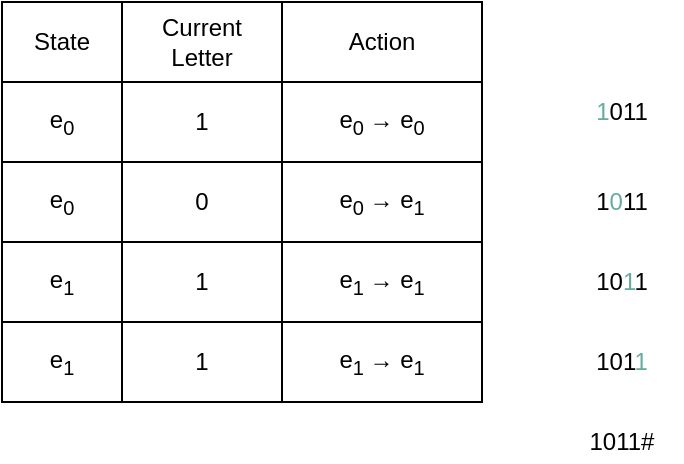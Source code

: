 <mxfile version="26.0.9">
  <diagram name="Page-1" id="nvBOUb6vzrMvl7PBq51F">
    <mxGraphModel dx="557" dy="360" grid="1" gridSize="10" guides="1" tooltips="1" connect="1" arrows="1" fold="1" page="1" pageScale="1" pageWidth="570" pageHeight="940" math="0" shadow="0">
      <root>
        <mxCell id="0" />
        <mxCell id="1" parent="0" />
        <mxCell id="5zu1tHsaoW-0XTZUQdul-1" value="" style="shape=table;startSize=0;container=1;collapsible=0;childLayout=tableLayout;fillColor=none;" vertex="1" parent="1">
          <mxGeometry x="200" y="160" width="240" height="200" as="geometry" />
        </mxCell>
        <mxCell id="5zu1tHsaoW-0XTZUQdul-2" value="" style="shape=tableRow;horizontal=0;startSize=0;swimlaneHead=0;swimlaneBody=0;strokeColor=inherit;top=0;left=0;bottom=0;right=0;collapsible=0;dropTarget=0;fillColor=none;points=[[0,0.5],[1,0.5]];portConstraint=eastwest;" vertex="1" parent="5zu1tHsaoW-0XTZUQdul-1">
          <mxGeometry width="240" height="40" as="geometry" />
        </mxCell>
        <mxCell id="5zu1tHsaoW-0XTZUQdul-3" value="State" style="shape=partialRectangle;html=1;whiteSpace=wrap;connectable=0;strokeColor=inherit;overflow=hidden;fillColor=none;top=0;left=0;bottom=0;right=0;pointerEvents=1;" vertex="1" parent="5zu1tHsaoW-0XTZUQdul-2">
          <mxGeometry width="60" height="40" as="geometry">
            <mxRectangle width="60" height="40" as="alternateBounds" />
          </mxGeometry>
        </mxCell>
        <mxCell id="5zu1tHsaoW-0XTZUQdul-4" value="Current&lt;div&gt;Letter&lt;/div&gt;" style="shape=partialRectangle;html=1;whiteSpace=wrap;connectable=0;strokeColor=inherit;overflow=hidden;fillColor=none;top=0;left=0;bottom=0;right=0;pointerEvents=1;" vertex="1" parent="5zu1tHsaoW-0XTZUQdul-2">
          <mxGeometry x="60" width="80" height="40" as="geometry">
            <mxRectangle width="80" height="40" as="alternateBounds" />
          </mxGeometry>
        </mxCell>
        <mxCell id="5zu1tHsaoW-0XTZUQdul-5" value="Action" style="shape=partialRectangle;html=1;whiteSpace=wrap;connectable=0;strokeColor=inherit;overflow=hidden;fillColor=none;top=0;left=0;bottom=0;right=0;pointerEvents=1;" vertex="1" parent="5zu1tHsaoW-0XTZUQdul-2">
          <mxGeometry x="140" width="100" height="40" as="geometry">
            <mxRectangle width="100" height="40" as="alternateBounds" />
          </mxGeometry>
        </mxCell>
        <mxCell id="5zu1tHsaoW-0XTZUQdul-6" value="" style="shape=tableRow;horizontal=0;startSize=0;swimlaneHead=0;swimlaneBody=0;strokeColor=inherit;top=0;left=0;bottom=0;right=0;collapsible=0;dropTarget=0;fillColor=none;points=[[0,0.5],[1,0.5]];portConstraint=eastwest;" vertex="1" parent="5zu1tHsaoW-0XTZUQdul-1">
          <mxGeometry y="40" width="240" height="40" as="geometry" />
        </mxCell>
        <mxCell id="5zu1tHsaoW-0XTZUQdul-7" value="e&lt;sub&gt;0&lt;/sub&gt;" style="shape=partialRectangle;html=1;whiteSpace=wrap;connectable=0;strokeColor=inherit;overflow=hidden;fillColor=none;top=0;left=0;bottom=0;right=0;pointerEvents=1;" vertex="1" parent="5zu1tHsaoW-0XTZUQdul-6">
          <mxGeometry width="60" height="40" as="geometry">
            <mxRectangle width="60" height="40" as="alternateBounds" />
          </mxGeometry>
        </mxCell>
        <mxCell id="5zu1tHsaoW-0XTZUQdul-8" value="1" style="shape=partialRectangle;html=1;whiteSpace=wrap;connectable=0;strokeColor=inherit;overflow=hidden;fillColor=none;top=0;left=0;bottom=0;right=0;pointerEvents=1;" vertex="1" parent="5zu1tHsaoW-0XTZUQdul-6">
          <mxGeometry x="60" width="80" height="40" as="geometry">
            <mxRectangle width="80" height="40" as="alternateBounds" />
          </mxGeometry>
        </mxCell>
        <mxCell id="5zu1tHsaoW-0XTZUQdul-9" value="&lt;div style=&quot;text-align: center;&quot;&gt;&lt;span style=&quot;color: light-dark(rgb(0, 0, 0), rgb(255, 255, 255)); background-color: transparent;&quot;&gt;e&lt;/span&gt;&lt;sub style=&quot;color: light-dark(rgb(0, 0, 0), rgb(255, 255, 255)); background-color: transparent;&quot;&gt;0&amp;nbsp;&lt;/sub&gt;&lt;span style=&quot;background-color: transparent; text-align: center;&quot;&gt;→&amp;nbsp;&lt;/span&gt;&lt;span style=&quot;background-color: transparent; color: light-dark(rgb(0, 0, 0), rgb(255, 255, 255));&quot;&gt;e&lt;/span&gt;&lt;sub style=&quot;background-color: transparent; color: light-dark(rgb(0, 0, 0), rgb(255, 255, 255));&quot;&gt;0&lt;/sub&gt;&lt;br&gt;&lt;/div&gt;" style="shape=partialRectangle;html=1;whiteSpace=wrap;connectable=0;strokeColor=inherit;overflow=hidden;fillColor=none;top=0;left=0;bottom=0;right=0;pointerEvents=1;" vertex="1" parent="5zu1tHsaoW-0XTZUQdul-6">
          <mxGeometry x="140" width="100" height="40" as="geometry">
            <mxRectangle width="100" height="40" as="alternateBounds" />
          </mxGeometry>
        </mxCell>
        <mxCell id="5zu1tHsaoW-0XTZUQdul-10" value="" style="shape=tableRow;horizontal=0;startSize=0;swimlaneHead=0;swimlaneBody=0;strokeColor=inherit;top=0;left=0;bottom=0;right=0;collapsible=0;dropTarget=0;fillColor=none;points=[[0,0.5],[1,0.5]];portConstraint=eastwest;" vertex="1" parent="5zu1tHsaoW-0XTZUQdul-1">
          <mxGeometry y="80" width="240" height="40" as="geometry" />
        </mxCell>
        <mxCell id="5zu1tHsaoW-0XTZUQdul-11" value="e&lt;sub&gt;0&lt;/sub&gt;" style="shape=partialRectangle;html=1;whiteSpace=wrap;connectable=0;strokeColor=inherit;overflow=hidden;fillColor=none;top=0;left=0;bottom=0;right=0;pointerEvents=1;" vertex="1" parent="5zu1tHsaoW-0XTZUQdul-10">
          <mxGeometry width="60" height="40" as="geometry">
            <mxRectangle width="60" height="40" as="alternateBounds" />
          </mxGeometry>
        </mxCell>
        <mxCell id="5zu1tHsaoW-0XTZUQdul-12" value="0" style="shape=partialRectangle;html=1;whiteSpace=wrap;connectable=0;strokeColor=inherit;overflow=hidden;fillColor=none;top=0;left=0;bottom=0;right=0;pointerEvents=1;" vertex="1" parent="5zu1tHsaoW-0XTZUQdul-10">
          <mxGeometry x="60" width="80" height="40" as="geometry">
            <mxRectangle width="80" height="40" as="alternateBounds" />
          </mxGeometry>
        </mxCell>
        <mxCell id="5zu1tHsaoW-0XTZUQdul-13" value="&lt;span style=&quot;color: light-dark(rgb(0, 0, 0), rgb(255, 255, 255)); background-color: transparent;&quot;&gt;e&lt;/span&gt;&lt;sub style=&quot;color: light-dark(rgb(0, 0, 0), rgb(255, 255, 255)); background-color: transparent;&quot;&gt;0&amp;nbsp;&lt;/sub&gt;&lt;span style=&quot;background-color: transparent;&quot;&gt;→&amp;nbsp;&lt;/span&gt;&lt;span style=&quot;color: light-dark(rgb(0, 0, 0), rgb(255, 255, 255)); background-color: transparent;&quot;&gt;e&lt;/span&gt;&lt;sub style=&quot;color: light-dark(rgb(0, 0, 0), rgb(255, 255, 255)); background-color: transparent;&quot;&gt;1&lt;/sub&gt;" style="shape=partialRectangle;html=1;whiteSpace=wrap;connectable=0;strokeColor=inherit;overflow=hidden;fillColor=none;top=0;left=0;bottom=0;right=0;pointerEvents=1;" vertex="1" parent="5zu1tHsaoW-0XTZUQdul-10">
          <mxGeometry x="140" width="100" height="40" as="geometry">
            <mxRectangle width="100" height="40" as="alternateBounds" />
          </mxGeometry>
        </mxCell>
        <mxCell id="5zu1tHsaoW-0XTZUQdul-14" value="" style="shape=tableRow;horizontal=0;startSize=0;swimlaneHead=0;swimlaneBody=0;strokeColor=inherit;top=0;left=0;bottom=0;right=0;collapsible=0;dropTarget=0;fillColor=none;points=[[0,0.5],[1,0.5]];portConstraint=eastwest;" vertex="1" parent="5zu1tHsaoW-0XTZUQdul-1">
          <mxGeometry y="120" width="240" height="40" as="geometry" />
        </mxCell>
        <mxCell id="5zu1tHsaoW-0XTZUQdul-15" value="e&lt;sub&gt;1&lt;/sub&gt;" style="shape=partialRectangle;html=1;whiteSpace=wrap;connectable=0;strokeColor=inherit;overflow=hidden;fillColor=none;top=0;left=0;bottom=0;right=0;pointerEvents=1;" vertex="1" parent="5zu1tHsaoW-0XTZUQdul-14">
          <mxGeometry width="60" height="40" as="geometry">
            <mxRectangle width="60" height="40" as="alternateBounds" />
          </mxGeometry>
        </mxCell>
        <mxCell id="5zu1tHsaoW-0XTZUQdul-16" value="1" style="shape=partialRectangle;html=1;whiteSpace=wrap;connectable=0;strokeColor=inherit;overflow=hidden;fillColor=none;top=0;left=0;bottom=0;right=0;pointerEvents=1;" vertex="1" parent="5zu1tHsaoW-0XTZUQdul-14">
          <mxGeometry x="60" width="80" height="40" as="geometry">
            <mxRectangle width="80" height="40" as="alternateBounds" />
          </mxGeometry>
        </mxCell>
        <mxCell id="5zu1tHsaoW-0XTZUQdul-17" value="&lt;span style=&quot;color: light-dark(rgb(0, 0, 0), rgb(255, 255, 255)); background-color: transparent;&quot;&gt;e&lt;/span&gt;&lt;sub style=&quot;color: light-dark(rgb(0, 0, 0), rgb(255, 255, 255)); background-color: transparent;&quot;&gt;1&amp;nbsp;&lt;/sub&gt;&lt;span style=&quot;background-color: transparent;&quot;&gt;→&amp;nbsp;&lt;/span&gt;&lt;span style=&quot;color: light-dark(rgb(0, 0, 0), rgb(255, 255, 255)); background-color: transparent;&quot;&gt;e&lt;/span&gt;&lt;sub style=&quot;color: light-dark(rgb(0, 0, 0), rgb(255, 255, 255)); background-color: transparent;&quot;&gt;1&lt;/sub&gt;" style="shape=partialRectangle;html=1;whiteSpace=wrap;connectable=0;strokeColor=inherit;overflow=hidden;fillColor=none;top=0;left=0;bottom=0;right=0;pointerEvents=1;" vertex="1" parent="5zu1tHsaoW-0XTZUQdul-14">
          <mxGeometry x="140" width="100" height="40" as="geometry">
            <mxRectangle width="100" height="40" as="alternateBounds" />
          </mxGeometry>
        </mxCell>
        <mxCell id="5zu1tHsaoW-0XTZUQdul-18" value="" style="shape=tableRow;horizontal=0;startSize=0;swimlaneHead=0;swimlaneBody=0;strokeColor=inherit;top=0;left=0;bottom=0;right=0;collapsible=0;dropTarget=0;fillColor=none;points=[[0,0.5],[1,0.5]];portConstraint=eastwest;" vertex="1" parent="5zu1tHsaoW-0XTZUQdul-1">
          <mxGeometry y="160" width="240" height="40" as="geometry" />
        </mxCell>
        <mxCell id="5zu1tHsaoW-0XTZUQdul-19" value="e&lt;sub&gt;1&lt;/sub&gt;" style="shape=partialRectangle;html=1;whiteSpace=wrap;connectable=0;strokeColor=inherit;overflow=hidden;fillColor=none;top=0;left=0;bottom=0;right=0;pointerEvents=1;" vertex="1" parent="5zu1tHsaoW-0XTZUQdul-18">
          <mxGeometry width="60" height="40" as="geometry">
            <mxRectangle width="60" height="40" as="alternateBounds" />
          </mxGeometry>
        </mxCell>
        <mxCell id="5zu1tHsaoW-0XTZUQdul-20" value="1" style="shape=partialRectangle;html=1;whiteSpace=wrap;connectable=0;strokeColor=inherit;overflow=hidden;fillColor=none;top=0;left=0;bottom=0;right=0;pointerEvents=1;" vertex="1" parent="5zu1tHsaoW-0XTZUQdul-18">
          <mxGeometry x="60" width="80" height="40" as="geometry">
            <mxRectangle width="80" height="40" as="alternateBounds" />
          </mxGeometry>
        </mxCell>
        <mxCell id="5zu1tHsaoW-0XTZUQdul-21" value="&lt;span style=&quot;color: light-dark(rgb(0, 0, 0), rgb(255, 255, 255)); background-color: transparent;&quot;&gt;e&lt;/span&gt;&lt;sub style=&quot;color: light-dark(rgb(0, 0, 0), rgb(255, 255, 255)); background-color: transparent;&quot;&gt;1&amp;nbsp;&lt;/sub&gt;&lt;span style=&quot;background-color: transparent;&quot;&gt;→&amp;nbsp;&lt;/span&gt;&lt;span style=&quot;color: light-dark(rgb(0, 0, 0), rgb(255, 255, 255)); background-color: transparent;&quot;&gt;e&lt;/span&gt;&lt;sub style=&quot;color: light-dark(rgb(0, 0, 0), rgb(255, 255, 255)); background-color: transparent;&quot;&gt;1&lt;/sub&gt;" style="shape=partialRectangle;html=1;whiteSpace=wrap;connectable=0;strokeColor=inherit;overflow=hidden;fillColor=none;top=0;left=0;bottom=0;right=0;pointerEvents=1;" vertex="1" parent="5zu1tHsaoW-0XTZUQdul-18">
          <mxGeometry x="140" width="100" height="40" as="geometry">
            <mxRectangle width="100" height="40" as="alternateBounds" />
          </mxGeometry>
        </mxCell>
        <mxCell id="5zu1tHsaoW-0XTZUQdul-22" value="&lt;font style=&quot;color: rgb(103, 171, 159);&quot;&gt;1&lt;/font&gt;011" style="text;html=1;align=center;verticalAlign=middle;whiteSpace=wrap;rounded=0;" vertex="1" parent="1">
          <mxGeometry x="480" y="200" width="60" height="30" as="geometry" />
        </mxCell>
        <mxCell id="5zu1tHsaoW-0XTZUQdul-23" value="&lt;font style=&quot;color: rgb(0, 0, 0);&quot;&gt;1&lt;/font&gt;&lt;font style=&quot;color: rgb(103, 171, 159);&quot;&gt;0&lt;/font&gt;11" style="text;html=1;align=center;verticalAlign=middle;whiteSpace=wrap;rounded=0;" vertex="1" parent="1">
          <mxGeometry x="480" y="245" width="60" height="30" as="geometry" />
        </mxCell>
        <mxCell id="5zu1tHsaoW-0XTZUQdul-24" value="&lt;font style=&quot;color: rgb(0, 0, 0);&quot;&gt;1&lt;/font&gt;&lt;font style=&quot;color: rgb(103, 171, 159);&quot;&gt;&lt;span style=&quot;color: rgb(0, 0, 0);&quot;&gt;0&lt;/span&gt;1&lt;/font&gt;1" style="text;html=1;align=center;verticalAlign=middle;whiteSpace=wrap;rounded=0;" vertex="1" parent="1">
          <mxGeometry x="480" y="285" width="60" height="30" as="geometry" />
        </mxCell>
        <mxCell id="5zu1tHsaoW-0XTZUQdul-25" value="&lt;font style=&quot;color: rgb(0, 0, 0);&quot;&gt;1&lt;/font&gt;&lt;font style=&quot;color: rgb(103, 171, 159);&quot;&gt;&lt;span style=&quot;color: rgb(0, 0, 0);&quot;&gt;0&lt;/span&gt;&lt;/font&gt;1&lt;font style=&quot;color: rgb(103, 171, 159);&quot;&gt;1&lt;/font&gt;" style="text;html=1;align=center;verticalAlign=middle;whiteSpace=wrap;rounded=0;" vertex="1" parent="1">
          <mxGeometry x="480" y="325" width="60" height="30" as="geometry" />
        </mxCell>
        <mxCell id="5zu1tHsaoW-0XTZUQdul-26" value="1011#" style="text;html=1;align=center;verticalAlign=middle;whiteSpace=wrap;rounded=0;" vertex="1" parent="1">
          <mxGeometry x="480" y="370" width="60" height="20" as="geometry" />
        </mxCell>
      </root>
    </mxGraphModel>
  </diagram>
</mxfile>
